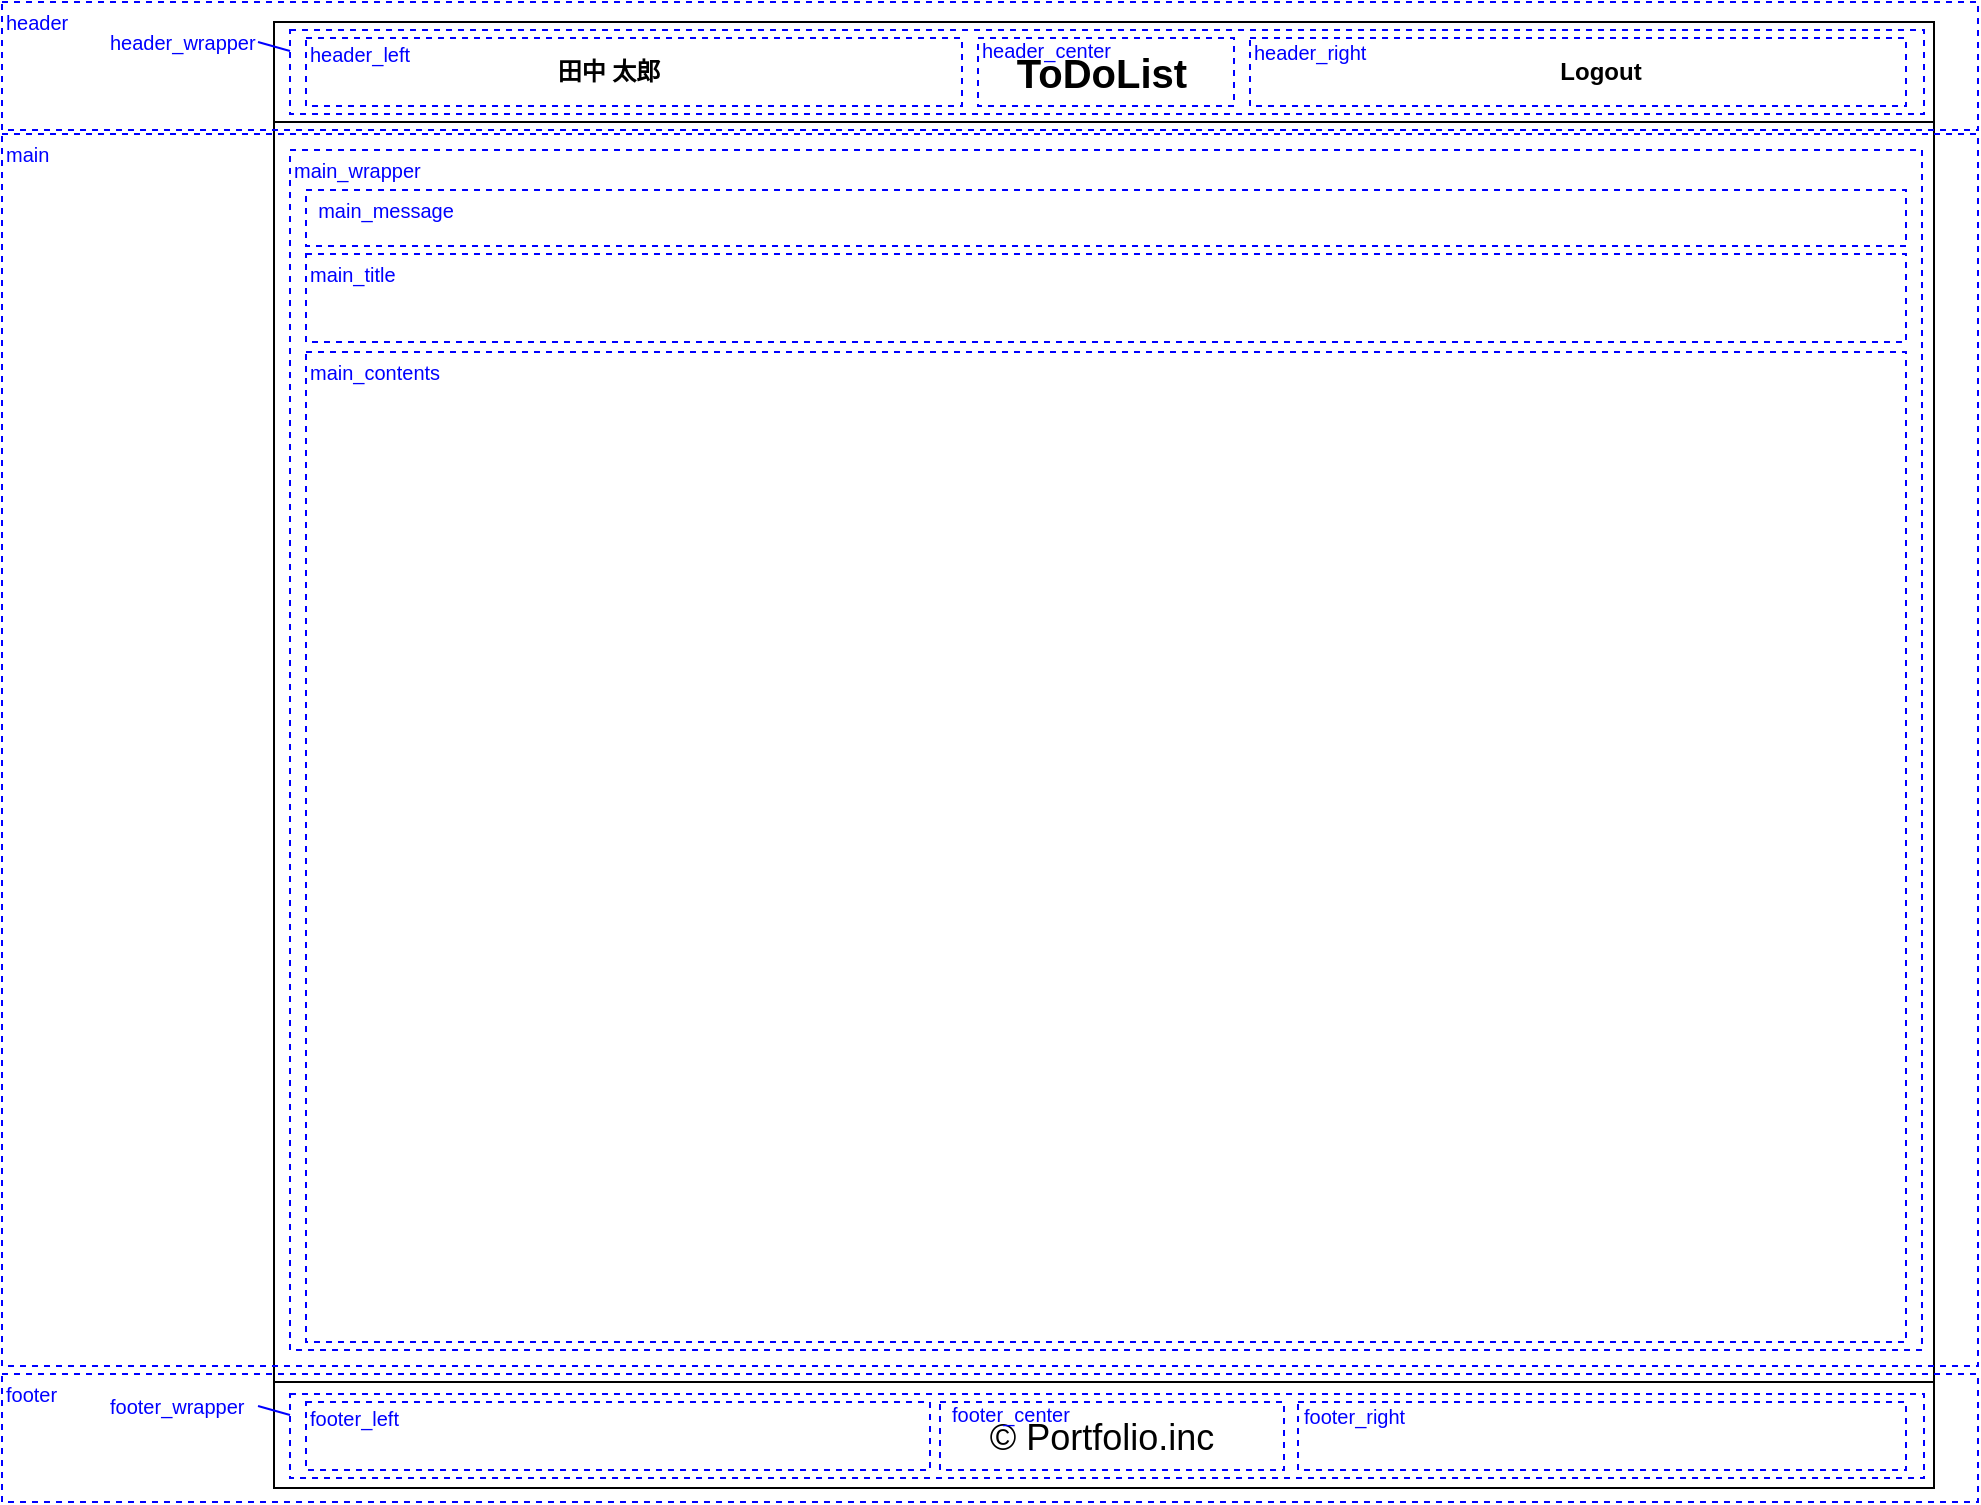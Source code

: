 <mxfile version="13.9.9" type="device"><diagram id="lAW5gfvQpGq91mGYDGwt" name="ページ1"><mxGraphModel dx="2044" dy="1932" grid="1" gridSize="4" guides="1" tooltips="1" connect="1" arrows="1" fold="1" page="1" pageScale="1" pageWidth="827" pageHeight="1169" math="0" shadow="0"><root><mxCell id="0"/><mxCell id="1" parent="0"/><mxCell id="tP_qFb6u1pj_dAxfEfU8-1" value="" style="rounded=0;whiteSpace=wrap;html=1;" parent="1" vertex="1"><mxGeometry width="830" height="730" as="geometry"/></mxCell><mxCell id="tP_qFb6u1pj_dAxfEfU8-2" value="" style="rounded=0;whiteSpace=wrap;html=1;" parent="1" vertex="1"><mxGeometry width="830" height="50" as="geometry"/></mxCell><mxCell id="tP_qFb6u1pj_dAxfEfU8-3" value="&lt;b&gt;&lt;font style=&quot;font-size: 20px&quot;&gt;ToDoList&lt;/font&gt;&lt;/b&gt;" style="text;html=1;strokeColor=none;fillColor=none;align=center;verticalAlign=middle;whiteSpace=wrap;rounded=0;strokeWidth=4;" parent="1" vertex="1"><mxGeometry x="334" y="10" width="160" height="30" as="geometry"/></mxCell><mxCell id="tP_qFb6u1pj_dAxfEfU8-4" value="&lt;span style=&quot;font-size: 12px;&quot;&gt;&lt;b style=&quot;font-size: 12px;&quot;&gt;田中 太郎&lt;br style=&quot;font-size: 12px;&quot;&gt;&lt;/b&gt;&lt;/span&gt;" style="text;html=1;strokeColor=none;fillColor=none;align=center;verticalAlign=middle;whiteSpace=wrap;rounded=0;strokeWidth=4;fontSize=12;" parent="1" vertex="1"><mxGeometry x="124" y="10" width="87" height="30" as="geometry"/></mxCell><mxCell id="tP_qFb6u1pj_dAxfEfU8-8" value="" style="rounded=0;whiteSpace=wrap;html=1;" parent="1" vertex="1"><mxGeometry y="680" width="830" height="53" as="geometry"/></mxCell><mxCell id="tP_qFb6u1pj_dAxfEfU8-9" value="&lt;font style=&quot;font-size: 18px&quot;&gt;© Portfolio.inc&lt;/font&gt;" style="text;html=1;strokeColor=none;fillColor=none;align=center;verticalAlign=middle;whiteSpace=wrap;rounded=0;fontSize=20;" parent="1" vertex="1"><mxGeometry x="298" y="696.5" width="232" height="20" as="geometry"/></mxCell><mxCell id="kghl92xcIvXxMICxUkg9-1" value="" style="rounded=0;whiteSpace=wrap;html=1;fillColor=none;dashed=1;strokeColor=#0000FF;" parent="1" vertex="1"><mxGeometry x="-136" y="-10" width="988" height="64" as="geometry"/></mxCell><mxCell id="kghl92xcIvXxMICxUkg9-2" value="" style="rounded=0;whiteSpace=wrap;html=1;fillColor=none;dashed=1;strokeColor=#0000FF;" parent="1" vertex="1"><mxGeometry x="-136" y="56" width="988" height="616" as="geometry"/></mxCell><mxCell id="kghl92xcIvXxMICxUkg9-3" value="" style="rounded=0;whiteSpace=wrap;html=1;fillColor=none;dashed=1;strokeColor=#0000FF;" parent="1" vertex="1"><mxGeometry x="-136" y="676" width="988" height="64" as="geometry"/></mxCell><mxCell id="kghl92xcIvXxMICxUkg9-4" value="header" style="text;html=1;strokeColor=none;fillColor=none;align=left;verticalAlign=middle;whiteSpace=wrap;rounded=0;dashed=1;fontColor=#0000FF;fontSize=10;" parent="1" vertex="1"><mxGeometry x="-136" y="-10" width="40" height="20" as="geometry"/></mxCell><mxCell id="kghl92xcIvXxMICxUkg9-5" value="main" style="text;html=1;strokeColor=none;fillColor=none;align=left;verticalAlign=middle;whiteSpace=wrap;rounded=0;dashed=1;fontColor=#0000FF;fontSize=10;" parent="1" vertex="1"><mxGeometry x="-136" y="56" width="40" height="20" as="geometry"/></mxCell><mxCell id="kghl92xcIvXxMICxUkg9-6" value="footer" style="text;html=1;strokeColor=none;fillColor=none;align=left;verticalAlign=middle;whiteSpace=wrap;rounded=0;dashed=1;fontColor=#0000FF;fontSize=10;" parent="1" vertex="1"><mxGeometry x="-136" y="676" width="40" height="20" as="geometry"/></mxCell><mxCell id="kghl92xcIvXxMICxUkg9-7" value="" style="rounded=0;whiteSpace=wrap;html=1;dashed=1;fillColor=none;strokeColor=#0000FF;" parent="1" vertex="1"><mxGeometry x="8" y="64" width="816" height="600" as="geometry"/></mxCell><mxCell id="kghl92xcIvXxMICxUkg9-8" value="main_wrapper" style="text;html=1;strokeColor=none;fillColor=none;align=left;verticalAlign=middle;whiteSpace=wrap;rounded=0;dashed=1;fontColor=#0000FF;fontSize=10;" parent="1" vertex="1"><mxGeometry x="8" y="64" width="80" height="20" as="geometry"/></mxCell><mxCell id="kghl92xcIvXxMICxUkg9-9" value="" style="rounded=0;whiteSpace=wrap;html=1;dashed=1;fillColor=none;strokeColor=#0000FF;" parent="1" vertex="1"><mxGeometry x="16" y="84" width="800" height="28" as="geometry"/></mxCell><mxCell id="kghl92xcIvXxMICxUkg9-10" value="" style="rounded=0;whiteSpace=wrap;html=1;dashed=1;fillColor=none;strokeColor=#0000FF;" parent="1" vertex="1"><mxGeometry x="16" y="116" width="800" height="44" as="geometry"/></mxCell><mxCell id="kghl92xcIvXxMICxUkg9-11" value="main_message" style="text;html=1;strokeColor=none;fillColor=none;align=center;verticalAlign=middle;whiteSpace=wrap;rounded=0;dashed=1;fontColor=#0000FF;fontSize=10;" parent="1" vertex="1"><mxGeometry x="16" y="84" width="80" height="20" as="geometry"/></mxCell><mxCell id="kghl92xcIvXxMICxUkg9-12" value="main_title" style="text;html=1;strokeColor=none;fillColor=none;align=left;verticalAlign=middle;whiteSpace=wrap;rounded=0;dashed=1;fontColor=#0000FF;fontSize=10;" parent="1" vertex="1"><mxGeometry x="16" y="116" width="80" height="20" as="geometry"/></mxCell><mxCell id="kghl92xcIvXxMICxUkg9-13" value="" style="rounded=0;whiteSpace=wrap;html=1;dashed=1;fillColor=none;strokeColor=#0000FF;" parent="1" vertex="1"><mxGeometry x="16" y="165" width="800" height="495" as="geometry"/></mxCell><mxCell id="kghl92xcIvXxMICxUkg9-14" value="main_contents" style="text;html=1;strokeColor=none;fillColor=none;align=left;verticalAlign=middle;whiteSpace=wrap;rounded=0;dashed=1;fontColor=#0000FF;fontSize=10;" parent="1" vertex="1"><mxGeometry x="16" y="165" width="80" height="20" as="geometry"/></mxCell><mxCell id="kghl92xcIvXxMICxUkg9-15" value="" style="rounded=0;whiteSpace=wrap;html=1;dashed=1;fillColor=none;align=left;strokeColor=#0000FF;" parent="1" vertex="1"><mxGeometry x="16" y="8" width="328" height="34" as="geometry"/></mxCell><mxCell id="kghl92xcIvXxMICxUkg9-16" value="" style="rounded=0;whiteSpace=wrap;html=1;dashed=1;fillColor=none;align=left;strokeColor=#0000FF;" parent="1" vertex="1"><mxGeometry x="352" y="8" width="128" height="34" as="geometry"/></mxCell><mxCell id="kghl92xcIvXxMICxUkg9-17" value="" style="rounded=0;whiteSpace=wrap;html=1;dashed=1;fillColor=none;align=left;strokeColor=#0000FF;" parent="1" vertex="1"><mxGeometry x="488" y="8" width="328" height="34" as="geometry"/></mxCell><mxCell id="kghl92xcIvXxMICxUkg9-18" value="header_left" style="text;html=1;strokeColor=none;fillColor=none;align=left;verticalAlign=middle;whiteSpace=wrap;rounded=0;dashed=1;fontColor=#0000FF;fontSize=10;" parent="1" vertex="1"><mxGeometry x="16" y="6" width="64" height="20" as="geometry"/></mxCell><mxCell id="kghl92xcIvXxMICxUkg9-19" value="header_center" style="text;html=1;strokeColor=none;fillColor=none;align=left;verticalAlign=middle;whiteSpace=wrap;rounded=0;dashed=1;fontColor=#0000FF;fontSize=10;" parent="1" vertex="1"><mxGeometry x="352" y="4" width="80" height="20" as="geometry"/></mxCell><mxCell id="kghl92xcIvXxMICxUkg9-20" value="header_right" style="text;html=1;strokeColor=none;fillColor=none;align=left;verticalAlign=middle;whiteSpace=wrap;rounded=0;dashed=1;fontColor=#0000FF;fontSize=10;" parent="1" vertex="1"><mxGeometry x="488" y="5" width="80" height="20" as="geometry"/></mxCell><mxCell id="kghl92xcIvXxMICxUkg9-22" value="" style="rounded=0;whiteSpace=wrap;html=1;dashed=1;fillColor=none;align=left;strokeColor=#0000FF;" parent="1" vertex="1"><mxGeometry x="8" y="4" width="817" height="42" as="geometry"/></mxCell><mxCell id="kghl92xcIvXxMICxUkg9-23" style="edgeStyle=orthogonalEdgeStyle;rounded=0;orthogonalLoop=1;jettySize=auto;html=1;exitX=0.5;exitY=1;exitDx=0;exitDy=0;fontColor=#0000FF;fontSize=10;" parent="1" source="kghl92xcIvXxMICxUkg9-18" target="kghl92xcIvXxMICxUkg9-18" edge="1"><mxGeometry relative="1" as="geometry"/></mxCell><mxCell id="kghl92xcIvXxMICxUkg9-34" value="header_wrapper" style="text;html=1;strokeColor=none;fillColor=none;align=left;verticalAlign=middle;whiteSpace=wrap;rounded=0;dashed=1;fontColor=#0000FF;fontSize=10;" parent="1" vertex="1"><mxGeometry x="-84" width="80" height="20" as="geometry"/></mxCell><mxCell id="kghl92xcIvXxMICxUkg9-35" style="edgeStyle=orthogonalEdgeStyle;rounded=0;orthogonalLoop=1;jettySize=auto;html=1;exitX=0.5;exitY=1;exitDx=0;exitDy=0;fontColor=#0000FF;fontSize=10;" parent="1" source="kghl92xcIvXxMICxUkg9-34" target="kghl92xcIvXxMICxUkg9-34" edge="1"><mxGeometry relative="1" as="geometry"/></mxCell><mxCell id="kghl92xcIvXxMICxUkg9-36" value="" style="endArrow=none;html=1;fontSize=10;fontColor=#0000FF;entryX=0;entryY=0.25;entryDx=0;entryDy=0;strokeColor=#0000FF;" parent="1" target="kghl92xcIvXxMICxUkg9-22" edge="1"><mxGeometry width="50" height="50" relative="1" as="geometry"><mxPoint x="-8" y="10" as="sourcePoint"/><mxPoint x="42" y="-40" as="targetPoint"/></mxGeometry></mxCell><mxCell id="kghl92xcIvXxMICxUkg9-41" value="" style="rounded=0;whiteSpace=wrap;html=1;dashed=1;fillColor=none;align=left;strokeColor=#0000FF;" parent="1" vertex="1"><mxGeometry x="16" y="690" width="312" height="34" as="geometry"/></mxCell><mxCell id="kghl92xcIvXxMICxUkg9-42" value="" style="rounded=0;whiteSpace=wrap;html=1;dashed=1;fillColor=none;align=left;strokeColor=#0000FF;" parent="1" vertex="1"><mxGeometry x="333" y="690" width="172" height="34" as="geometry"/></mxCell><mxCell id="kghl92xcIvXxMICxUkg9-43" value="" style="rounded=0;whiteSpace=wrap;html=1;dashed=1;fillColor=none;align=left;strokeColor=#0000FF;" parent="1" vertex="1"><mxGeometry x="512" y="690" width="304" height="34" as="geometry"/></mxCell><mxCell id="kghl92xcIvXxMICxUkg9-44" value="footer_left" style="text;html=1;strokeColor=none;fillColor=none;align=left;verticalAlign=middle;whiteSpace=wrap;rounded=0;dashed=1;fontColor=#0000FF;fontSize=10;" parent="1" vertex="1"><mxGeometry x="16" y="688" width="64" height="20" as="geometry"/></mxCell><mxCell id="kghl92xcIvXxMICxUkg9-45" value="footer_center" style="text;html=1;strokeColor=none;fillColor=none;align=left;verticalAlign=middle;whiteSpace=wrap;rounded=0;dashed=1;fontColor=#0000FF;fontSize=10;" parent="1" vertex="1"><mxGeometry x="337" y="686" width="72" height="20" as="geometry"/></mxCell><mxCell id="kghl92xcIvXxMICxUkg9-46" value="footer_right" style="text;html=1;strokeColor=none;fillColor=none;align=left;verticalAlign=middle;whiteSpace=wrap;rounded=0;dashed=1;fontColor=#0000FF;fontSize=10;" parent="1" vertex="1"><mxGeometry x="513" y="687" width="80" height="20" as="geometry"/></mxCell><mxCell id="kghl92xcIvXxMICxUkg9-47" value="" style="rounded=0;whiteSpace=wrap;html=1;dashed=1;fillColor=none;align=left;strokeColor=#0000FF;" parent="1" vertex="1"><mxGeometry x="8" y="686" width="817" height="42" as="geometry"/></mxCell><mxCell id="kghl92xcIvXxMICxUkg9-48" style="edgeStyle=orthogonalEdgeStyle;rounded=0;orthogonalLoop=1;jettySize=auto;html=1;exitX=0.5;exitY=1;exitDx=0;exitDy=0;fontColor=#0000FF;fontSize=10;" parent="1" source="kghl92xcIvXxMICxUkg9-44" target="kghl92xcIvXxMICxUkg9-44" edge="1"><mxGeometry relative="1" as="geometry"/></mxCell><mxCell id="kghl92xcIvXxMICxUkg9-49" value="footer_wrapper" style="text;html=1;strokeColor=none;fillColor=none;align=left;verticalAlign=middle;whiteSpace=wrap;rounded=0;dashed=1;fontColor=#0000FF;fontSize=10;" parent="1" vertex="1"><mxGeometry x="-84" y="682" width="80" height="20" as="geometry"/></mxCell><mxCell id="kghl92xcIvXxMICxUkg9-50" style="edgeStyle=orthogonalEdgeStyle;rounded=0;orthogonalLoop=1;jettySize=auto;html=1;exitX=0.5;exitY=1;exitDx=0;exitDy=0;fontColor=#0000FF;fontSize=10;" parent="1" source="kghl92xcIvXxMICxUkg9-49" target="kghl92xcIvXxMICxUkg9-49" edge="1"><mxGeometry relative="1" as="geometry"/></mxCell><mxCell id="kghl92xcIvXxMICxUkg9-51" value="" style="endArrow=none;html=1;fontSize=10;fontColor=#0000FF;entryX=0;entryY=0.25;entryDx=0;entryDy=0;strokeColor=#0000FF;" parent="1" target="kghl92xcIvXxMICxUkg9-47" edge="1"><mxGeometry width="50" height="50" relative="1" as="geometry"><mxPoint x="-8" y="692" as="sourcePoint"/><mxPoint x="42" y="642" as="targetPoint"/></mxGeometry></mxCell><mxCell id="51AHcCw74f4ZnLIdqyeg-1" value="&lt;span style=&quot;font-size: 12px&quot;&gt;&lt;b style=&quot;font-size: 12px&quot;&gt;Logout&lt;br style=&quot;font-size: 12px&quot;&gt;&lt;/b&gt;&lt;/span&gt;" style="text;html=1;strokeColor=none;fillColor=none;align=center;verticalAlign=middle;whiteSpace=wrap;rounded=0;strokeWidth=4;fontSize=12;" vertex="1" parent="1"><mxGeometry x="620" y="10" width="87" height="30" as="geometry"/></mxCell></root></mxGraphModel></diagram></mxfile>